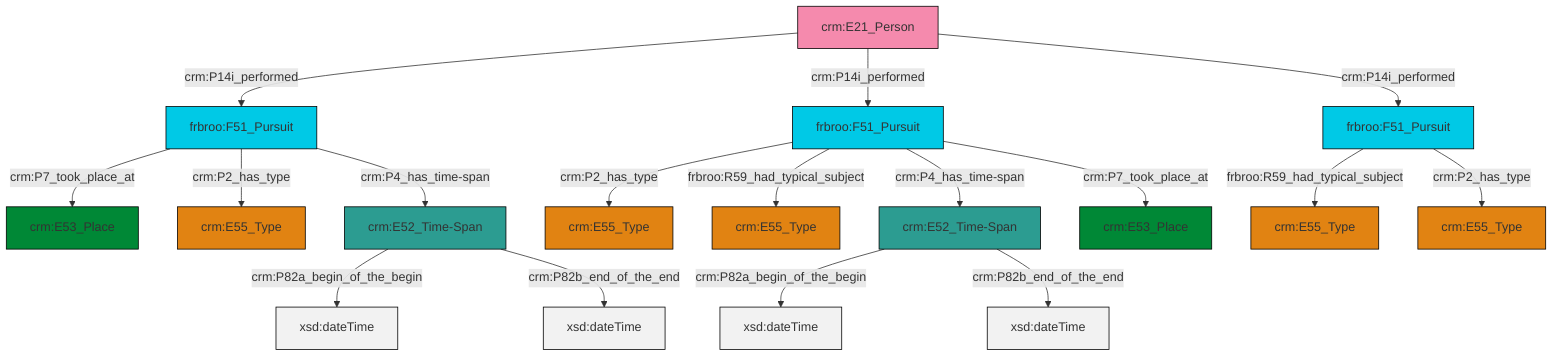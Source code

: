 graph TD
classDef Literal fill:#f2f2f2,stroke:#000000;
classDef CRM_Entity fill:#FFFFFF,stroke:#000000;
classDef Temporal_Entity fill:#00C9E6, stroke:#000000;
classDef Type fill:#E18312, stroke:#000000;
classDef Time-Span fill:#2C9C91, stroke:#000000;
classDef Appellation fill:#FFEB7F, stroke:#000000;
classDef Place fill:#008836, stroke:#000000;
classDef Persistent_Item fill:#B266B2, stroke:#000000;
classDef Conceptual_Object fill:#FFD700, stroke:#000000;
classDef Physical_Thing fill:#D2B48C, stroke:#000000;
classDef Actor fill:#f58aad, stroke:#000000;
classDef PC_Classes fill:#4ce600, stroke:#000000;
classDef Multi fill:#cccccc,stroke:#000000;

2["frbroo:F51_Pursuit"]:::Temporal_Entity -->|crm:P2_has_type| 8["crm:E55_Type"]:::Type
0["frbroo:F51_Pursuit"]:::Temporal_Entity -->|crm:P7_took_place_at| 4["crm:E53_Place"]:::Place
10["crm:E52_Time-Span"]:::Time-Span -->|crm:P82a_begin_of_the_begin| 11[xsd:dateTime]:::Literal
2["frbroo:F51_Pursuit"]:::Temporal_Entity -->|frbroo:R59_had_typical_subject| 15["crm:E55_Type"]:::Type
10["crm:E52_Time-Span"]:::Time-Span -->|crm:P82b_end_of_the_end| 16[xsd:dateTime]:::Literal
13["crm:E52_Time-Span"]:::Time-Span -->|crm:P82a_begin_of_the_begin| 17[xsd:dateTime]:::Literal
19["frbroo:F51_Pursuit"]:::Temporal_Entity -->|frbroo:R59_had_typical_subject| 20["crm:E55_Type"]:::Type
19["frbroo:F51_Pursuit"]:::Temporal_Entity -->|crm:P2_has_type| 22["crm:E55_Type"]:::Type
2["frbroo:F51_Pursuit"]:::Temporal_Entity -->|crm:P4_has_time-span| 13["crm:E52_Time-Span"]:::Time-Span
0["frbroo:F51_Pursuit"]:::Temporal_Entity -->|crm:P2_has_type| 26["crm:E55_Type"]:::Type
13["crm:E52_Time-Span"]:::Time-Span -->|crm:P82b_end_of_the_end| 27[xsd:dateTime]:::Literal
2["frbroo:F51_Pursuit"]:::Temporal_Entity -->|crm:P7_took_place_at| 6["crm:E53_Place"]:::Place
23["crm:E21_Person"]:::Actor -->|crm:P14i_performed| 0["frbroo:F51_Pursuit"]:::Temporal_Entity
23["crm:E21_Person"]:::Actor -->|crm:P14i_performed| 2["frbroo:F51_Pursuit"]:::Temporal_Entity
0["frbroo:F51_Pursuit"]:::Temporal_Entity -->|crm:P4_has_time-span| 10["crm:E52_Time-Span"]:::Time-Span
23["crm:E21_Person"]:::Actor -->|crm:P14i_performed| 19["frbroo:F51_Pursuit"]:::Temporal_Entity